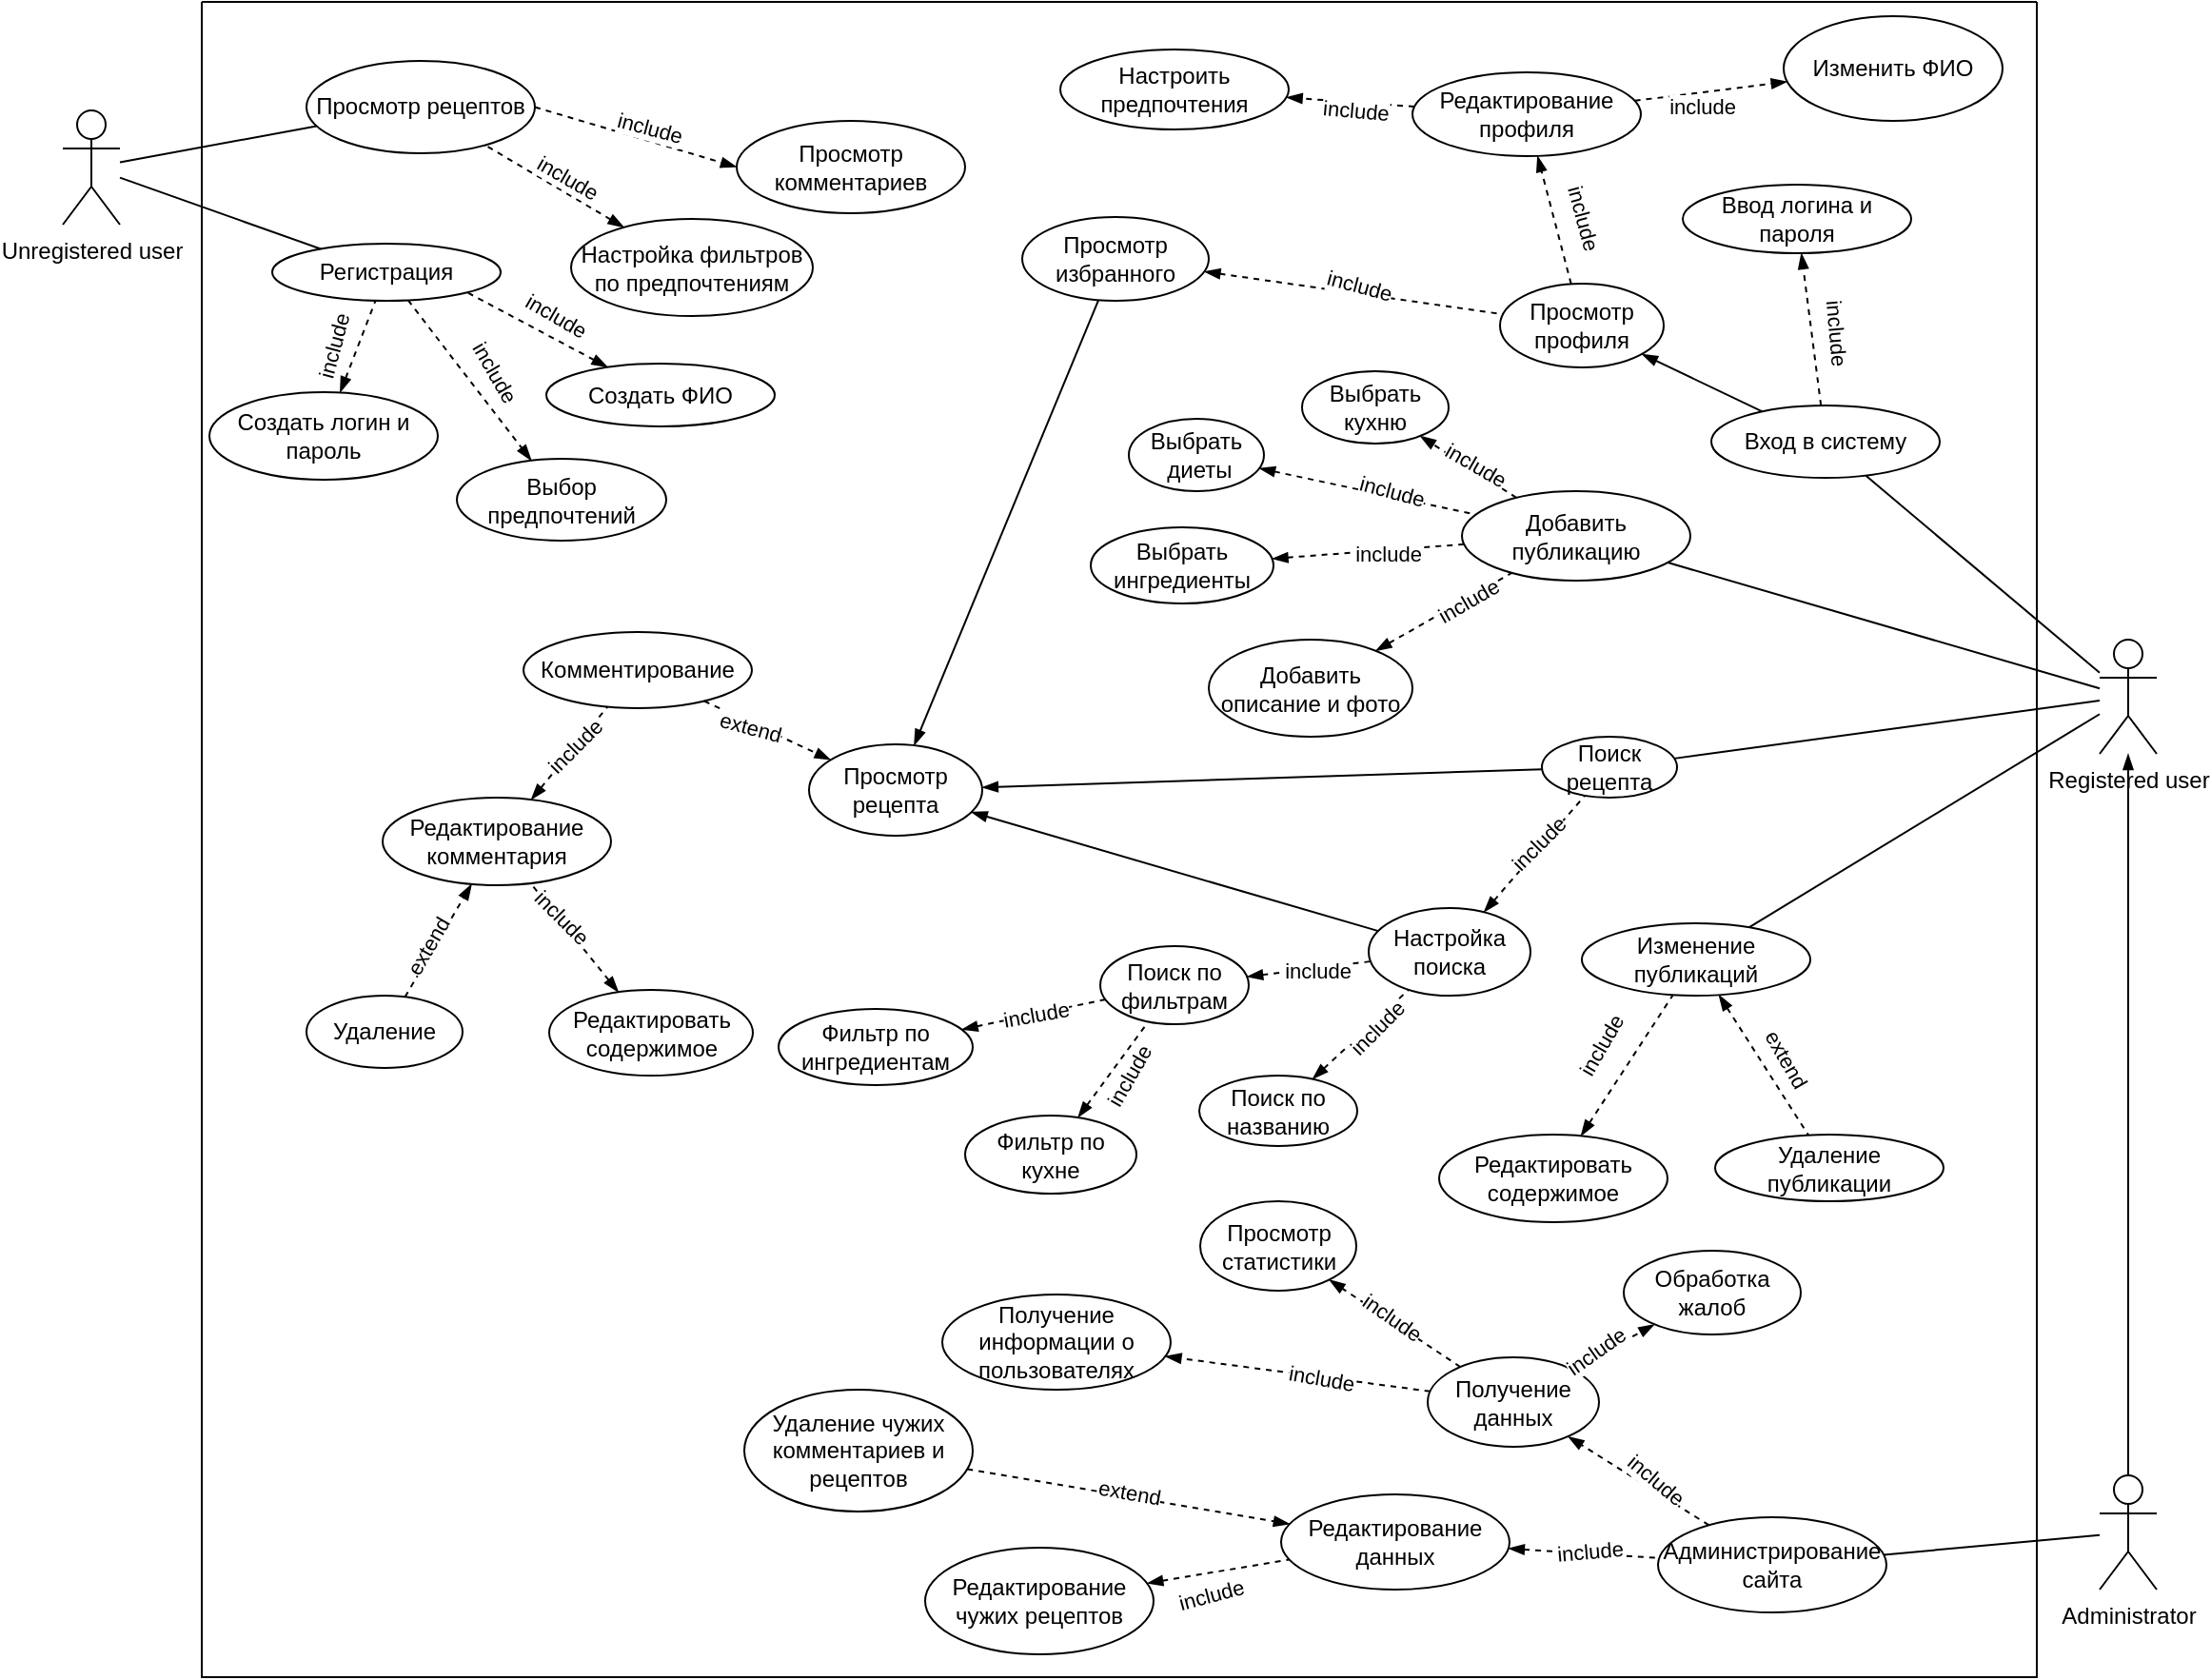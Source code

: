 <mxfile version="22.0.4" type="device">
  <diagram name="Страница — 1" id="0Fefii48k-gNB0Z1-E_T">
    <mxGraphModel dx="2670" dy="869" grid="0" gridSize="10" guides="1" tooltips="1" connect="1" arrows="1" fold="1" page="1" pageScale="1" pageWidth="827" pageHeight="1169" math="0" shadow="0">
      <root>
        <mxCell id="0" />
        <mxCell id="1" parent="0" />
        <mxCell id="KGBhsJpn1gBrKjEB66vK-1" value="Unregistered user" style="shape=umlActor;verticalLabelPosition=bottom;verticalAlign=top;html=1;outlineConnect=0;" vertex="1" parent="1">
          <mxGeometry x="-122" y="169" width="30" height="60" as="geometry" />
        </mxCell>
        <mxCell id="KGBhsJpn1gBrKjEB66vK-2" value="Administrator" style="shape=umlActor;verticalLabelPosition=bottom;verticalAlign=top;html=1;outlineConnect=0;" vertex="1" parent="1">
          <mxGeometry x="948" y="886" width="30" height="60" as="geometry" />
        </mxCell>
        <mxCell id="KGBhsJpn1gBrKjEB66vK-3" value="Registered user" style="shape=umlActor;verticalLabelPosition=bottom;verticalAlign=top;html=1;outlineConnect=0;" vertex="1" parent="1">
          <mxGeometry x="948" y="447" width="30" height="60" as="geometry" />
        </mxCell>
        <mxCell id="KGBhsJpn1gBrKjEB66vK-6" value="Просмотр рецептов" style="ellipse;whiteSpace=wrap;html=1;" vertex="1" parent="1">
          <mxGeometry x="6" y="143" width="120" height="48.5" as="geometry" />
        </mxCell>
        <mxCell id="KGBhsJpn1gBrKjEB66vK-7" value="Просмотр комментариев" style="ellipse;whiteSpace=wrap;html=1;" vertex="1" parent="1">
          <mxGeometry x="232" y="174.5" width="120" height="48.5" as="geometry" />
        </mxCell>
        <mxCell id="KGBhsJpn1gBrKjEB66vK-10" value="" style="endArrow=blockThin;dashed=1;html=1;rounded=0;entryX=0;entryY=0.5;entryDx=0;entryDy=0;exitX=1;exitY=0.5;exitDx=0;exitDy=0;endFill=1;" edge="1" parent="1" source="KGBhsJpn1gBrKjEB66vK-6" target="KGBhsJpn1gBrKjEB66vK-7">
          <mxGeometry width="50" height="50" relative="1" as="geometry">
            <mxPoint x="151" y="349" as="sourcePoint" />
            <mxPoint x="201" y="299" as="targetPoint" />
          </mxGeometry>
        </mxCell>
        <mxCell id="KGBhsJpn1gBrKjEB66vK-11" value="include" style="edgeLabel;html=1;align=center;verticalAlign=middle;resizable=0;points=[];rotation=15;" vertex="1" connectable="0" parent="KGBhsJpn1gBrKjEB66vK-10">
          <mxGeometry x="0.447" y="3" relative="1" as="geometry">
            <mxPoint x="-18" y="-9" as="offset" />
          </mxGeometry>
        </mxCell>
        <mxCell id="KGBhsJpn1gBrKjEB66vK-12" value="Вход в систему" style="ellipse;whiteSpace=wrap;html=1;" vertex="1" parent="1">
          <mxGeometry x="744" y="324" width="120" height="38" as="geometry" />
        </mxCell>
        <mxCell id="KGBhsJpn1gBrKjEB66vK-14" value="" style="endArrow=none;html=1;rounded=0;" edge="1" parent="1" source="KGBhsJpn1gBrKjEB66vK-3" target="KGBhsJpn1gBrKjEB66vK-12">
          <mxGeometry width="50" height="50" relative="1" as="geometry">
            <mxPoint x="740" y="471" as="sourcePoint" />
            <mxPoint x="790" y="421" as="targetPoint" />
          </mxGeometry>
        </mxCell>
        <mxCell id="KGBhsJpn1gBrKjEB66vK-15" value="Настройка фильтров по предпочтениям" style="ellipse;whiteSpace=wrap;html=1;" vertex="1" parent="1">
          <mxGeometry x="145" y="226" width="127" height="51" as="geometry" />
        </mxCell>
        <mxCell id="KGBhsJpn1gBrKjEB66vK-17" value="" style="endArrow=none;dashed=1;html=1;rounded=0;startArrow=blockThin;startFill=1;" edge="1" parent="1" source="KGBhsJpn1gBrKjEB66vK-15" target="KGBhsJpn1gBrKjEB66vK-6">
          <mxGeometry width="50" height="50" relative="1" as="geometry">
            <mxPoint x="212" y="458" as="sourcePoint" />
            <mxPoint x="262" y="408" as="targetPoint" />
          </mxGeometry>
        </mxCell>
        <mxCell id="KGBhsJpn1gBrKjEB66vK-18" value="include" style="edgeLabel;html=1;align=center;verticalAlign=middle;resizable=0;points=[];rotation=30;" vertex="1" connectable="0" parent="KGBhsJpn1gBrKjEB66vK-17">
          <mxGeometry x="0.052" relative="1" as="geometry">
            <mxPoint x="8" y="-4" as="offset" />
          </mxGeometry>
        </mxCell>
        <mxCell id="KGBhsJpn1gBrKjEB66vK-19" value="Регистрация" style="ellipse;whiteSpace=wrap;html=1;" vertex="1" parent="1">
          <mxGeometry x="-12" y="239" width="120" height="30" as="geometry" />
        </mxCell>
        <mxCell id="KGBhsJpn1gBrKjEB66vK-20" value="" style="endArrow=none;html=1;rounded=0;" edge="1" parent="1" source="KGBhsJpn1gBrKjEB66vK-1" target="KGBhsJpn1gBrKjEB66vK-6">
          <mxGeometry width="50" height="50" relative="1" as="geometry">
            <mxPoint x="65" y="358" as="sourcePoint" />
            <mxPoint x="115" y="308" as="targetPoint" />
          </mxGeometry>
        </mxCell>
        <mxCell id="KGBhsJpn1gBrKjEB66vK-21" value="" style="endArrow=none;html=1;rounded=0;" edge="1" parent="1" source="KGBhsJpn1gBrKjEB66vK-1" target="KGBhsJpn1gBrKjEB66vK-19">
          <mxGeometry width="50" height="50" relative="1" as="geometry">
            <mxPoint x="65" y="358" as="sourcePoint" />
            <mxPoint x="115" y="308" as="targetPoint" />
          </mxGeometry>
        </mxCell>
        <mxCell id="KGBhsJpn1gBrKjEB66vK-22" value="Создать ФИО" style="ellipse;whiteSpace=wrap;html=1;" vertex="1" parent="1">
          <mxGeometry x="132" y="302" width="120" height="33" as="geometry" />
        </mxCell>
        <mxCell id="KGBhsJpn1gBrKjEB66vK-23" value="" style="endArrow=none;dashed=1;html=1;rounded=0;entryX=1;entryY=1;entryDx=0;entryDy=0;endFill=0;startArrow=blockThin;startFill=1;" edge="1" parent="1" source="KGBhsJpn1gBrKjEB66vK-22" target="KGBhsJpn1gBrKjEB66vK-19">
          <mxGeometry width="50" height="50" relative="1" as="geometry">
            <mxPoint x="65" y="358" as="sourcePoint" />
            <mxPoint x="115" y="308" as="targetPoint" />
          </mxGeometry>
        </mxCell>
        <mxCell id="KGBhsJpn1gBrKjEB66vK-24" value="include" style="edgeLabel;html=1;align=center;verticalAlign=middle;resizable=0;points=[];rotation=30;" vertex="1" connectable="0" parent="KGBhsJpn1gBrKjEB66vK-23">
          <mxGeometry x="-0.158" relative="1" as="geometry">
            <mxPoint x="4" y="-11" as="offset" />
          </mxGeometry>
        </mxCell>
        <mxCell id="KGBhsJpn1gBrKjEB66vK-25" value="Создать логин и пароль" style="ellipse;whiteSpace=wrap;html=1;" vertex="1" parent="1">
          <mxGeometry x="-45" y="317" width="120" height="46" as="geometry" />
        </mxCell>
        <mxCell id="KGBhsJpn1gBrKjEB66vK-26" value="" style="endArrow=none;dashed=1;html=1;rounded=0;startArrow=blockThin;startFill=1;" edge="1" parent="1" source="KGBhsJpn1gBrKjEB66vK-25" target="KGBhsJpn1gBrKjEB66vK-19">
          <mxGeometry width="50" height="50" relative="1" as="geometry">
            <mxPoint x="65" y="358" as="sourcePoint" />
            <mxPoint x="115" y="308" as="targetPoint" />
          </mxGeometry>
        </mxCell>
        <mxCell id="KGBhsJpn1gBrKjEB66vK-27" value="include" style="edgeLabel;html=1;align=center;verticalAlign=middle;resizable=0;points=[];rotation=-75;" vertex="1" connectable="0" parent="KGBhsJpn1gBrKjEB66vK-26">
          <mxGeometry x="0.202" y="1" relative="1" as="geometry">
            <mxPoint x="-14" y="5" as="offset" />
          </mxGeometry>
        </mxCell>
        <mxCell id="KGBhsJpn1gBrKjEB66vK-28" value="Выбор &lt;br&gt;предпочтений" style="ellipse;whiteSpace=wrap;html=1;" vertex="1" parent="1">
          <mxGeometry x="85" y="352" width="110" height="43" as="geometry" />
        </mxCell>
        <mxCell id="KGBhsJpn1gBrKjEB66vK-29" value="" style="endArrow=blockThin;dashed=1;html=1;rounded=0;endFill=1;" edge="1" parent="1" source="KGBhsJpn1gBrKjEB66vK-19" target="KGBhsJpn1gBrKjEB66vK-28">
          <mxGeometry width="50" height="50" relative="1" as="geometry">
            <mxPoint x="65" y="358" as="sourcePoint" />
            <mxPoint x="115" y="308" as="targetPoint" />
          </mxGeometry>
        </mxCell>
        <mxCell id="KGBhsJpn1gBrKjEB66vK-30" value="include" style="edgeLabel;html=1;align=center;verticalAlign=middle;resizable=0;points=[];rotation=60;" vertex="1" connectable="0" parent="KGBhsJpn1gBrKjEB66vK-29">
          <mxGeometry x="0.094" relative="1" as="geometry">
            <mxPoint x="10" y="-9" as="offset" />
          </mxGeometry>
        </mxCell>
        <mxCell id="KGBhsJpn1gBrKjEB66vK-31" value="Ввод логина и пароля" style="ellipse;whiteSpace=wrap;html=1;" vertex="1" parent="1">
          <mxGeometry x="729" y="208" width="120" height="36" as="geometry" />
        </mxCell>
        <mxCell id="KGBhsJpn1gBrKjEB66vK-32" value="" style="endArrow=blockThin;dashed=1;html=1;rounded=0;endFill=1;" edge="1" parent="1" source="KGBhsJpn1gBrKjEB66vK-12" target="KGBhsJpn1gBrKjEB66vK-31">
          <mxGeometry width="50" height="50" relative="1" as="geometry">
            <mxPoint x="532" y="523" as="sourcePoint" />
            <mxPoint x="582" y="473" as="targetPoint" />
          </mxGeometry>
        </mxCell>
        <mxCell id="KGBhsJpn1gBrKjEB66vK-33" value="include" style="edgeLabel;html=1;align=center;verticalAlign=middle;resizable=0;points=[];rotation=85;" vertex="1" connectable="0" parent="KGBhsJpn1gBrKjEB66vK-32">
          <mxGeometry x="-0.072" y="1" relative="1" as="geometry">
            <mxPoint x="14" y="-2" as="offset" />
          </mxGeometry>
        </mxCell>
        <mxCell id="KGBhsJpn1gBrKjEB66vK-34" value="" style="endArrow=none;html=1;rounded=0;endFill=0;startArrow=blockThin;startFill=1;" edge="1" parent="1" source="KGBhsJpn1gBrKjEB66vK-35" target="KGBhsJpn1gBrKjEB66vK-12">
          <mxGeometry width="50" height="50" relative="1" as="geometry">
            <mxPoint x="532" y="523" as="sourcePoint" />
            <mxPoint x="582" y="473" as="targetPoint" />
          </mxGeometry>
        </mxCell>
        <mxCell id="KGBhsJpn1gBrKjEB66vK-35" value="Просмотр &lt;br&gt;профиля" style="ellipse;whiteSpace=wrap;html=1;" vertex="1" parent="1">
          <mxGeometry x="633" y="260" width="86" height="44" as="geometry" />
        </mxCell>
        <mxCell id="KGBhsJpn1gBrKjEB66vK-36" value="Редактирование профиля" style="ellipse;whiteSpace=wrap;html=1;" vertex="1" parent="1">
          <mxGeometry x="587" y="149" width="120" height="44" as="geometry" />
        </mxCell>
        <mxCell id="KGBhsJpn1gBrKjEB66vK-38" value="" style="endArrow=blockThin;dashed=1;html=1;rounded=0;startArrow=none;startFill=0;endFill=1;" edge="1" parent="1" source="KGBhsJpn1gBrKjEB66vK-35" target="KGBhsJpn1gBrKjEB66vK-36">
          <mxGeometry width="50" height="50" relative="1" as="geometry">
            <mxPoint x="401" y="323" as="sourcePoint" />
            <mxPoint x="451" y="273" as="targetPoint" />
          </mxGeometry>
        </mxCell>
        <mxCell id="KGBhsJpn1gBrKjEB66vK-39" value="include" style="edgeLabel;html=1;align=center;verticalAlign=middle;resizable=0;points=[];rotation=75;" vertex="1" connectable="0" parent="KGBhsJpn1gBrKjEB66vK-38">
          <mxGeometry x="-0.156" relative="1" as="geometry">
            <mxPoint x="14" y="-7" as="offset" />
          </mxGeometry>
        </mxCell>
        <mxCell id="KGBhsJpn1gBrKjEB66vK-40" value="Изменить ФИО" style="ellipse;whiteSpace=wrap;html=1;" vertex="1" parent="1">
          <mxGeometry x="782" y="119.5" width="115" height="55" as="geometry" />
        </mxCell>
        <mxCell id="KGBhsJpn1gBrKjEB66vK-41" value="" style="endArrow=blockThin;dashed=1;html=1;rounded=0;endFill=1;" edge="1" parent="1" source="KGBhsJpn1gBrKjEB66vK-36" target="KGBhsJpn1gBrKjEB66vK-40">
          <mxGeometry width="50" height="50" relative="1" as="geometry">
            <mxPoint x="401" y="323" as="sourcePoint" />
            <mxPoint x="451" y="273" as="targetPoint" />
          </mxGeometry>
        </mxCell>
        <mxCell id="KGBhsJpn1gBrKjEB66vK-42" value="include" style="edgeLabel;html=1;align=center;verticalAlign=middle;resizable=0;points=[];rotation=0;" vertex="1" connectable="0" parent="KGBhsJpn1gBrKjEB66vK-41">
          <mxGeometry x="0.349" y="-2" relative="1" as="geometry">
            <mxPoint x="-19" y="8" as="offset" />
          </mxGeometry>
        </mxCell>
        <mxCell id="KGBhsJpn1gBrKjEB66vK-43" value="Изменение публикаций" style="ellipse;whiteSpace=wrap;html=1;" vertex="1" parent="1">
          <mxGeometry x="676" y="596" width="120" height="38" as="geometry" />
        </mxCell>
        <mxCell id="KGBhsJpn1gBrKjEB66vK-46" value="Удаление публикации" style="ellipse;whiteSpace=wrap;html=1;" vertex="1" parent="1">
          <mxGeometry x="746" y="707" width="120" height="35" as="geometry" />
        </mxCell>
        <mxCell id="KGBhsJpn1gBrKjEB66vK-47" value="" style="endArrow=none;dashed=1;html=1;rounded=0;startArrow=blockThin;startFill=1;" edge="1" parent="1" source="KGBhsJpn1gBrKjEB66vK-43" target="KGBhsJpn1gBrKjEB66vK-46">
          <mxGeometry width="50" height="50" relative="1" as="geometry">
            <mxPoint x="599" y="605.5" as="sourcePoint" />
            <mxPoint x="649" y="555.5" as="targetPoint" />
          </mxGeometry>
        </mxCell>
        <mxCell id="KGBhsJpn1gBrKjEB66vK-48" value="extend" style="edgeLabel;html=1;align=center;verticalAlign=middle;resizable=0;points=[];rotation=60;" vertex="1" connectable="0" parent="KGBhsJpn1gBrKjEB66vK-47">
          <mxGeometry x="0.247" y="1" relative="1" as="geometry">
            <mxPoint x="5" y="-12" as="offset" />
          </mxGeometry>
        </mxCell>
        <mxCell id="KGBhsJpn1gBrKjEB66vK-49" value="Редактировать содержимое" style="ellipse;whiteSpace=wrap;html=1;" vertex="1" parent="1">
          <mxGeometry x="601" y="707" width="120" height="46" as="geometry" />
        </mxCell>
        <mxCell id="KGBhsJpn1gBrKjEB66vK-51" value="" style="endArrow=none;dashed=1;html=1;rounded=0;startArrow=blockThin;startFill=1;" edge="1" parent="1" source="KGBhsJpn1gBrKjEB66vK-49" target="KGBhsJpn1gBrKjEB66vK-43">
          <mxGeometry width="50" height="50" relative="1" as="geometry">
            <mxPoint x="599" y="605.5" as="sourcePoint" />
            <mxPoint x="649" y="555.5" as="targetPoint" />
          </mxGeometry>
        </mxCell>
        <mxCell id="KGBhsJpn1gBrKjEB66vK-52" value="include" style="edgeLabel;html=1;align=center;verticalAlign=middle;resizable=0;points=[];rotation=-60;" vertex="1" connectable="0" parent="KGBhsJpn1gBrKjEB66vK-51">
          <mxGeometry x="0.231" y="-2" relative="1" as="geometry">
            <mxPoint x="-21" y="-3" as="offset" />
          </mxGeometry>
        </mxCell>
        <mxCell id="KGBhsJpn1gBrKjEB66vK-53" value="Добавить публикацию" style="ellipse;whiteSpace=wrap;html=1;" vertex="1" parent="1">
          <mxGeometry x="613" y="369" width="120" height="47" as="geometry" />
        </mxCell>
        <mxCell id="KGBhsJpn1gBrKjEB66vK-55" value="Настроить предпочтения" style="ellipse;whiteSpace=wrap;html=1;" vertex="1" parent="1">
          <mxGeometry x="402" y="137" width="120" height="42" as="geometry" />
        </mxCell>
        <mxCell id="KGBhsJpn1gBrKjEB66vK-56" value="" style="endArrow=blockThin;dashed=1;html=1;rounded=0;endFill=1;" edge="1" parent="1" source="KGBhsJpn1gBrKjEB66vK-36" target="KGBhsJpn1gBrKjEB66vK-55">
          <mxGeometry width="50" height="50" relative="1" as="geometry">
            <mxPoint x="521" y="423" as="sourcePoint" />
            <mxPoint x="571" y="373" as="targetPoint" />
          </mxGeometry>
        </mxCell>
        <mxCell id="KGBhsJpn1gBrKjEB66vK-57" value="include" style="edgeLabel;html=1;align=center;verticalAlign=middle;resizable=0;points=[];rotation=5;" vertex="1" connectable="0" parent="KGBhsJpn1gBrKjEB66vK-56">
          <mxGeometry x="0.355" y="1" relative="1" as="geometry">
            <mxPoint x="14" y="4" as="offset" />
          </mxGeometry>
        </mxCell>
        <mxCell id="KGBhsJpn1gBrKjEB66vK-60" value="Просмотр избранного" style="ellipse;whiteSpace=wrap;html=1;" vertex="1" parent="1">
          <mxGeometry x="382" y="225" width="98" height="44" as="geometry" />
        </mxCell>
        <mxCell id="KGBhsJpn1gBrKjEB66vK-61" value="" style="endArrow=none;html=1;rounded=0;" edge="1" parent="1" source="KGBhsJpn1gBrKjEB66vK-43" target="KGBhsJpn1gBrKjEB66vK-3">
          <mxGeometry width="50" height="50" relative="1" as="geometry">
            <mxPoint x="521" y="423" as="sourcePoint" />
            <mxPoint x="571" y="373" as="targetPoint" />
          </mxGeometry>
        </mxCell>
        <mxCell id="KGBhsJpn1gBrKjEB66vK-64" value="" style="endArrow=none;dashed=1;html=1;rounded=0;startArrow=blockThin;startFill=1;" edge="1" parent="1" source="KGBhsJpn1gBrKjEB66vK-60" target="KGBhsJpn1gBrKjEB66vK-35">
          <mxGeometry width="50" height="50" relative="1" as="geometry">
            <mxPoint x="521" y="423" as="sourcePoint" />
            <mxPoint x="571" y="373" as="targetPoint" />
          </mxGeometry>
        </mxCell>
        <mxCell id="KGBhsJpn1gBrKjEB66vK-65" value="include" style="edgeLabel;html=1;align=center;verticalAlign=middle;resizable=0;points=[];rotation=15;" vertex="1" connectable="0" parent="KGBhsJpn1gBrKjEB66vK-64">
          <mxGeometry x="0.03" y="5" relative="1" as="geometry">
            <mxPoint as="offset" />
          </mxGeometry>
        </mxCell>
        <mxCell id="KGBhsJpn1gBrKjEB66vK-67" value="" style="endArrow=none;html=1;rounded=0;" edge="1" parent="1" source="KGBhsJpn1gBrKjEB66vK-53" target="KGBhsJpn1gBrKjEB66vK-3">
          <mxGeometry width="50" height="50" relative="1" as="geometry">
            <mxPoint x="601" y="459" as="sourcePoint" />
            <mxPoint x="651" y="409" as="targetPoint" />
          </mxGeometry>
        </mxCell>
        <mxCell id="KGBhsJpn1gBrKjEB66vK-68" value="Выбрать &lt;br&gt;кухню" style="ellipse;whiteSpace=wrap;html=1;" vertex="1" parent="1">
          <mxGeometry x="529" y="306" width="77" height="38" as="geometry" />
        </mxCell>
        <mxCell id="KGBhsJpn1gBrKjEB66vK-69" value="" style="endArrow=blockThin;dashed=1;html=1;rounded=0;startArrow=none;startFill=0;endFill=1;" edge="1" parent="1" source="KGBhsJpn1gBrKjEB66vK-53" target="KGBhsJpn1gBrKjEB66vK-68">
          <mxGeometry width="50" height="50" relative="1" as="geometry">
            <mxPoint x="601" y="459" as="sourcePoint" />
            <mxPoint x="651" y="409" as="targetPoint" />
          </mxGeometry>
        </mxCell>
        <mxCell id="KGBhsJpn1gBrKjEB66vK-70" value="include" style="edgeLabel;html=1;align=center;verticalAlign=middle;resizable=0;points=[];rotation=30;" vertex="1" connectable="0" parent="KGBhsJpn1gBrKjEB66vK-69">
          <mxGeometry x="-0.07" y="-3" relative="1" as="geometry">
            <mxPoint as="offset" />
          </mxGeometry>
        </mxCell>
        <mxCell id="KGBhsJpn1gBrKjEB66vK-71" value="Выбрать&lt;br&gt;&amp;nbsp;диеты" style="ellipse;whiteSpace=wrap;html=1;" vertex="1" parent="1">
          <mxGeometry x="438" y="331" width="71" height="38" as="geometry" />
        </mxCell>
        <mxCell id="KGBhsJpn1gBrKjEB66vK-72" value="" style="endArrow=none;dashed=1;html=1;rounded=0;endFill=0;startArrow=blockThin;startFill=1;" edge="1" parent="1" source="KGBhsJpn1gBrKjEB66vK-71" target="KGBhsJpn1gBrKjEB66vK-53">
          <mxGeometry width="50" height="50" relative="1" as="geometry">
            <mxPoint x="480" y="459" as="sourcePoint" />
            <mxPoint x="530" y="409" as="targetPoint" />
          </mxGeometry>
        </mxCell>
        <mxCell id="KGBhsJpn1gBrKjEB66vK-73" value="include" style="edgeLabel;html=1;align=center;verticalAlign=middle;resizable=0;points=[];rotation=15;" vertex="1" connectable="0" parent="KGBhsJpn1gBrKjEB66vK-72">
          <mxGeometry x="0.213" y="3" relative="1" as="geometry">
            <mxPoint as="offset" />
          </mxGeometry>
        </mxCell>
        <mxCell id="KGBhsJpn1gBrKjEB66vK-74" value="Выбрать ингредиенты" style="ellipse;whiteSpace=wrap;html=1;" vertex="1" parent="1">
          <mxGeometry x="418" y="388" width="96" height="40" as="geometry" />
        </mxCell>
        <mxCell id="KGBhsJpn1gBrKjEB66vK-75" value="" style="endArrow=none;dashed=1;html=1;rounded=0;startArrow=blockThin;startFill=1;" edge="1" parent="1" source="KGBhsJpn1gBrKjEB66vK-74" target="KGBhsJpn1gBrKjEB66vK-53">
          <mxGeometry width="50" height="50" relative="1" as="geometry">
            <mxPoint x="480" y="459" as="sourcePoint" />
            <mxPoint x="530" y="409" as="targetPoint" />
          </mxGeometry>
        </mxCell>
        <mxCell id="KGBhsJpn1gBrKjEB66vK-76" value="include" style="edgeLabel;html=1;align=center;verticalAlign=middle;resizable=0;points=[];" vertex="1" connectable="0" parent="KGBhsJpn1gBrKjEB66vK-75">
          <mxGeometry x="0.199" y="-2" relative="1" as="geometry">
            <mxPoint as="offset" />
          </mxGeometry>
        </mxCell>
        <mxCell id="KGBhsJpn1gBrKjEB66vK-77" value="Добавить описание и фото" style="ellipse;whiteSpace=wrap;html=1;" vertex="1" parent="1">
          <mxGeometry x="480" y="447" width="107" height="51" as="geometry" />
        </mxCell>
        <mxCell id="KGBhsJpn1gBrKjEB66vK-78" value="" style="endArrow=none;dashed=1;html=1;rounded=0;startArrow=blockThin;startFill=1;" edge="1" parent="1" source="KGBhsJpn1gBrKjEB66vK-77" target="KGBhsJpn1gBrKjEB66vK-53">
          <mxGeometry width="50" height="50" relative="1" as="geometry">
            <mxPoint x="480" y="459" as="sourcePoint" />
            <mxPoint x="530" y="409" as="targetPoint" />
          </mxGeometry>
        </mxCell>
        <mxCell id="KGBhsJpn1gBrKjEB66vK-79" value="include" style="edgeLabel;html=1;align=center;verticalAlign=middle;resizable=0;points=[];rotation=-30;" vertex="1" connectable="0" parent="KGBhsJpn1gBrKjEB66vK-78">
          <mxGeometry x="0.327" y="-1" relative="1" as="geometry">
            <mxPoint as="offset" />
          </mxGeometry>
        </mxCell>
        <mxCell id="KGBhsJpn1gBrKjEB66vK-80" value="Поиск рецепта" style="ellipse;whiteSpace=wrap;html=1;" vertex="1" parent="1">
          <mxGeometry x="655" y="498" width="71" height="32" as="geometry" />
        </mxCell>
        <mxCell id="KGBhsJpn1gBrKjEB66vK-81" value="" style="endArrow=none;html=1;rounded=0;" edge="1" parent="1" source="KGBhsJpn1gBrKjEB66vK-80" target="KGBhsJpn1gBrKjEB66vK-3">
          <mxGeometry width="50" height="50" relative="1" as="geometry">
            <mxPoint x="480" y="559" as="sourcePoint" />
            <mxPoint x="530" y="509" as="targetPoint" />
          </mxGeometry>
        </mxCell>
        <mxCell id="KGBhsJpn1gBrKjEB66vK-82" value="Настройка поиска" style="ellipse;whiteSpace=wrap;html=1;" vertex="1" parent="1">
          <mxGeometry x="564" y="588" width="85" height="46" as="geometry" />
        </mxCell>
        <mxCell id="KGBhsJpn1gBrKjEB66vK-83" value="" style="endArrow=none;dashed=1;html=1;rounded=0;startArrow=blockThin;startFill=1;" edge="1" parent="1" source="KGBhsJpn1gBrKjEB66vK-82" target="KGBhsJpn1gBrKjEB66vK-80">
          <mxGeometry width="50" height="50" relative="1" as="geometry">
            <mxPoint x="480" y="559" as="sourcePoint" />
            <mxPoint x="530" y="509" as="targetPoint" />
            <Array as="points" />
          </mxGeometry>
        </mxCell>
        <mxCell id="KGBhsJpn1gBrKjEB66vK-84" value="include" style="edgeLabel;html=1;align=center;verticalAlign=middle;resizable=0;points=[];rotation=-45;" vertex="1" connectable="0" parent="KGBhsJpn1gBrKjEB66vK-83">
          <mxGeometry x="0.135" y="2" relative="1" as="geometry">
            <mxPoint as="offset" />
          </mxGeometry>
        </mxCell>
        <mxCell id="KGBhsJpn1gBrKjEB66vK-85" value="Поиск по названию" style="ellipse;whiteSpace=wrap;html=1;" vertex="1" parent="1">
          <mxGeometry x="475" y="676" width="83" height="37" as="geometry" />
        </mxCell>
        <mxCell id="KGBhsJpn1gBrKjEB66vK-86" value="" style="endArrow=none;dashed=1;html=1;rounded=0;startArrow=blockThin;startFill=1;" edge="1" parent="1" source="KGBhsJpn1gBrKjEB66vK-85" target="KGBhsJpn1gBrKjEB66vK-82">
          <mxGeometry width="50" height="50" relative="1" as="geometry">
            <mxPoint x="480" y="559" as="sourcePoint" />
            <mxPoint x="530" y="509" as="targetPoint" />
          </mxGeometry>
        </mxCell>
        <mxCell id="KGBhsJpn1gBrKjEB66vK-87" value="include" style="edgeLabel;html=1;align=center;verticalAlign=middle;resizable=0;points=[];rotation=-45;" vertex="1" connectable="0" parent="KGBhsJpn1gBrKjEB66vK-86">
          <mxGeometry x="0.241" y="-3" relative="1" as="geometry">
            <mxPoint as="offset" />
          </mxGeometry>
        </mxCell>
        <mxCell id="KGBhsJpn1gBrKjEB66vK-88" value="Поиск по фильтрам" style="ellipse;whiteSpace=wrap;html=1;" vertex="1" parent="1">
          <mxGeometry x="423" y="608" width="78" height="41" as="geometry" />
        </mxCell>
        <mxCell id="KGBhsJpn1gBrKjEB66vK-89" value="" style="endArrow=none;dashed=1;html=1;rounded=0;startArrow=blockThin;startFill=1;" edge="1" parent="1" source="KGBhsJpn1gBrKjEB66vK-88" target="KGBhsJpn1gBrKjEB66vK-82">
          <mxGeometry width="50" height="50" relative="1" as="geometry">
            <mxPoint x="480" y="559" as="sourcePoint" />
            <mxPoint x="530" y="509" as="targetPoint" />
          </mxGeometry>
        </mxCell>
        <mxCell id="KGBhsJpn1gBrKjEB66vK-90" value="include" style="edgeLabel;html=1;align=center;verticalAlign=middle;resizable=0;points=[];" vertex="1" connectable="0" parent="KGBhsJpn1gBrKjEB66vK-89">
          <mxGeometry x="0.127" y="-1" relative="1" as="geometry">
            <mxPoint as="offset" />
          </mxGeometry>
        </mxCell>
        <mxCell id="KGBhsJpn1gBrKjEB66vK-91" value="Фильтр по кухне" style="ellipse;whiteSpace=wrap;html=1;" vertex="1" parent="1">
          <mxGeometry x="352" y="697" width="90" height="41" as="geometry" />
        </mxCell>
        <mxCell id="KGBhsJpn1gBrKjEB66vK-92" value="" style="endArrow=none;dashed=1;html=1;rounded=0;startArrow=blockThin;startFill=1;" edge="1" parent="1" source="KGBhsJpn1gBrKjEB66vK-91">
          <mxGeometry width="50" height="50" relative="1" as="geometry">
            <mxPoint x="480" y="559" as="sourcePoint" />
            <mxPoint x="448" y="648" as="targetPoint" />
          </mxGeometry>
        </mxCell>
        <mxCell id="KGBhsJpn1gBrKjEB66vK-93" value="include" style="edgeLabel;html=1;align=center;verticalAlign=middle;resizable=0;points=[];rotation=-60;" vertex="1" connectable="0" parent="KGBhsJpn1gBrKjEB66vK-92">
          <mxGeometry x="0.477" y="-2" relative="1" as="geometry">
            <mxPoint x="-2" y="14" as="offset" />
          </mxGeometry>
        </mxCell>
        <mxCell id="KGBhsJpn1gBrKjEB66vK-94" value="Фильтр по ингредиентам" style="ellipse;whiteSpace=wrap;html=1;" vertex="1" parent="1">
          <mxGeometry x="254" y="641" width="102" height="40" as="geometry" />
        </mxCell>
        <mxCell id="KGBhsJpn1gBrKjEB66vK-95" value="" style="endArrow=none;dashed=1;html=1;rounded=0;startArrow=blockThin;startFill=1;" edge="1" parent="1" source="KGBhsJpn1gBrKjEB66vK-94" target="KGBhsJpn1gBrKjEB66vK-88">
          <mxGeometry width="50" height="50" relative="1" as="geometry">
            <mxPoint x="480" y="559" as="sourcePoint" />
            <mxPoint x="530" y="509" as="targetPoint" />
          </mxGeometry>
        </mxCell>
        <mxCell id="KGBhsJpn1gBrKjEB66vK-96" value="include" style="edgeLabel;html=1;align=center;verticalAlign=middle;resizable=0;points=[];rotation=-10;" vertex="1" connectable="0" parent="KGBhsJpn1gBrKjEB66vK-95">
          <mxGeometry x="0.024" relative="1" as="geometry">
            <mxPoint as="offset" />
          </mxGeometry>
        </mxCell>
        <mxCell id="KGBhsJpn1gBrKjEB66vK-97" value="" style="endArrow=blockThin;html=1;rounded=0;startArrow=none;startFill=0;endFill=1;" edge="1" parent="1" source="KGBhsJpn1gBrKjEB66vK-2" target="KGBhsJpn1gBrKjEB66vK-3">
          <mxGeometry width="50" height="50" relative="1" as="geometry">
            <mxPoint x="455" y="796" as="sourcePoint" />
            <mxPoint x="505" y="746" as="targetPoint" />
          </mxGeometry>
        </mxCell>
        <mxCell id="KGBhsJpn1gBrKjEB66vK-99" value="Просмотр рецепта" style="ellipse;whiteSpace=wrap;html=1;" vertex="1" parent="1">
          <mxGeometry x="270" y="502" width="91" height="48" as="geometry" />
        </mxCell>
        <mxCell id="KGBhsJpn1gBrKjEB66vK-100" value="" style="endArrow=none;html=1;rounded=0;startArrow=blockThin;startFill=1;" edge="1" parent="1" source="KGBhsJpn1gBrKjEB66vK-99" target="KGBhsJpn1gBrKjEB66vK-82">
          <mxGeometry width="50" height="50" relative="1" as="geometry">
            <mxPoint x="450" y="561" as="sourcePoint" />
            <mxPoint x="500" y="511" as="targetPoint" />
          </mxGeometry>
        </mxCell>
        <mxCell id="KGBhsJpn1gBrKjEB66vK-101" value="" style="endArrow=none;html=1;rounded=0;startArrow=blockThin;startFill=1;" edge="1" parent="1" source="KGBhsJpn1gBrKjEB66vK-99" target="KGBhsJpn1gBrKjEB66vK-80">
          <mxGeometry width="50" height="50" relative="1" as="geometry">
            <mxPoint x="450" y="561" as="sourcePoint" />
            <mxPoint x="500" y="511" as="targetPoint" />
          </mxGeometry>
        </mxCell>
        <mxCell id="KGBhsJpn1gBrKjEB66vK-103" value="" style="endArrow=none;html=1;rounded=0;startArrow=blockThin;startFill=1;" edge="1" parent="1" source="KGBhsJpn1gBrKjEB66vK-99" target="KGBhsJpn1gBrKjEB66vK-60">
          <mxGeometry width="50" height="50" relative="1" as="geometry">
            <mxPoint x="450" y="361" as="sourcePoint" />
            <mxPoint x="500" y="311" as="targetPoint" />
          </mxGeometry>
        </mxCell>
        <mxCell id="KGBhsJpn1gBrKjEB66vK-104" value="Комментирование" style="ellipse;whiteSpace=wrap;html=1;" vertex="1" parent="1">
          <mxGeometry x="120" y="443" width="120" height="40" as="geometry" />
        </mxCell>
        <mxCell id="KGBhsJpn1gBrKjEB66vK-105" value="" style="endArrow=blockThin;dashed=1;html=1;rounded=0;endFill=1;" edge="1" parent="1" source="KGBhsJpn1gBrKjEB66vK-104" target="KGBhsJpn1gBrKjEB66vK-99">
          <mxGeometry width="50" height="50" relative="1" as="geometry">
            <mxPoint x="309" y="461" as="sourcePoint" />
            <mxPoint x="359" y="411" as="targetPoint" />
          </mxGeometry>
        </mxCell>
        <mxCell id="KGBhsJpn1gBrKjEB66vK-106" value="extend" style="edgeLabel;html=1;align=center;verticalAlign=middle;resizable=0;points=[];rotation=15;" vertex="1" connectable="0" parent="KGBhsJpn1gBrKjEB66vK-105">
          <mxGeometry x="-0.243" y="-2" relative="1" as="geometry">
            <mxPoint as="offset" />
          </mxGeometry>
        </mxCell>
        <mxCell id="KGBhsJpn1gBrKjEB66vK-107" value="Редактирование комментария" style="ellipse;whiteSpace=wrap;html=1;" vertex="1" parent="1">
          <mxGeometry x="46" y="530" width="120" height="46" as="geometry" />
        </mxCell>
        <mxCell id="KGBhsJpn1gBrKjEB66vK-108" value="" style="endArrow=none;dashed=1;html=1;rounded=0;endFill=0;startArrow=blockThin;startFill=1;" edge="1" parent="1" source="KGBhsJpn1gBrKjEB66vK-107" target="KGBhsJpn1gBrKjEB66vK-104">
          <mxGeometry width="50" height="50" relative="1" as="geometry">
            <mxPoint x="309" y="561" as="sourcePoint" />
            <mxPoint x="359" y="511" as="targetPoint" />
          </mxGeometry>
        </mxCell>
        <mxCell id="KGBhsJpn1gBrKjEB66vK-109" value="include" style="edgeLabel;html=1;align=center;verticalAlign=middle;resizable=0;points=[];rotation=-45;" vertex="1" connectable="0" parent="KGBhsJpn1gBrKjEB66vK-108">
          <mxGeometry x="0.146" relative="1" as="geometry">
            <mxPoint as="offset" />
          </mxGeometry>
        </mxCell>
        <mxCell id="KGBhsJpn1gBrKjEB66vK-110" value="Редактировать содержимое" style="ellipse;whiteSpace=wrap;html=1;" vertex="1" parent="1">
          <mxGeometry x="133.5" y="631" width="107" height="45" as="geometry" />
        </mxCell>
        <mxCell id="KGBhsJpn1gBrKjEB66vK-111" value="" style="endArrow=none;dashed=1;html=1;rounded=0;endFill=0;startArrow=blockThin;startFill=1;" edge="1" parent="1" source="KGBhsJpn1gBrKjEB66vK-110" target="KGBhsJpn1gBrKjEB66vK-107">
          <mxGeometry width="50" height="50" relative="1" as="geometry">
            <mxPoint x="309" y="561" as="sourcePoint" />
            <mxPoint x="359" y="511" as="targetPoint" />
          </mxGeometry>
        </mxCell>
        <mxCell id="KGBhsJpn1gBrKjEB66vK-112" value="include" style="edgeLabel;html=1;align=center;verticalAlign=middle;resizable=0;points=[];rotation=45;" vertex="1" connectable="0" parent="KGBhsJpn1gBrKjEB66vK-111">
          <mxGeometry x="0.346" y="-2" relative="1" as="geometry">
            <mxPoint as="offset" />
          </mxGeometry>
        </mxCell>
        <mxCell id="KGBhsJpn1gBrKjEB66vK-113" value="Удаление" style="ellipse;whiteSpace=wrap;html=1;" vertex="1" parent="1">
          <mxGeometry x="6" y="634" width="82" height="38" as="geometry" />
        </mxCell>
        <mxCell id="KGBhsJpn1gBrKjEB66vK-114" value="" style="endArrow=blockThin;dashed=1;html=1;rounded=0;startArrow=none;startFill=0;endFill=1;" edge="1" parent="1" source="KGBhsJpn1gBrKjEB66vK-113" target="KGBhsJpn1gBrKjEB66vK-107">
          <mxGeometry width="50" height="50" relative="1" as="geometry">
            <mxPoint x="309" y="561" as="sourcePoint" />
            <mxPoint x="359" y="511" as="targetPoint" />
          </mxGeometry>
        </mxCell>
        <mxCell id="KGBhsJpn1gBrKjEB66vK-115" value="extend" style="edgeLabel;html=1;align=center;verticalAlign=middle;resizable=0;points=[];rotation=-60;" vertex="1" connectable="0" parent="KGBhsJpn1gBrKjEB66vK-114">
          <mxGeometry x="0.303" y="1" relative="1" as="geometry">
            <mxPoint x="-10" y="13" as="offset" />
          </mxGeometry>
        </mxCell>
        <mxCell id="KGBhsJpn1gBrKjEB66vK-117" value="Администрирование сайта" style="ellipse;whiteSpace=wrap;html=1;" vertex="1" parent="1">
          <mxGeometry x="716" y="908" width="120" height="50" as="geometry" />
        </mxCell>
        <mxCell id="KGBhsJpn1gBrKjEB66vK-119" value="" style="endArrow=none;html=1;rounded=0;" edge="1" parent="1" source="KGBhsJpn1gBrKjEB66vK-117" target="KGBhsJpn1gBrKjEB66vK-2">
          <mxGeometry width="50" height="50" relative="1" as="geometry">
            <mxPoint x="495" y="907" as="sourcePoint" />
            <mxPoint x="545" y="857" as="targetPoint" />
          </mxGeometry>
        </mxCell>
        <mxCell id="KGBhsJpn1gBrKjEB66vK-120" value="Получение данных" style="ellipse;whiteSpace=wrap;html=1;" vertex="1" parent="1">
          <mxGeometry x="595" y="824" width="90" height="47" as="geometry" />
        </mxCell>
        <mxCell id="KGBhsJpn1gBrKjEB66vK-121" value="" style="endArrow=blockThin;dashed=1;html=1;rounded=0;startArrow=none;startFill=0;endFill=1;" edge="1" parent="1" source="KGBhsJpn1gBrKjEB66vK-117" target="KGBhsJpn1gBrKjEB66vK-120">
          <mxGeometry width="50" height="50" relative="1" as="geometry">
            <mxPoint x="495" y="907" as="sourcePoint" />
            <mxPoint x="545" y="857" as="targetPoint" />
          </mxGeometry>
        </mxCell>
        <mxCell id="KGBhsJpn1gBrKjEB66vK-122" value="include" style="edgeLabel;html=1;align=center;verticalAlign=middle;resizable=0;points=[];rotation=40;" vertex="1" connectable="0" parent="KGBhsJpn1gBrKjEB66vK-121">
          <mxGeometry x="-0.153" y="-6" relative="1" as="geometry">
            <mxPoint as="offset" />
          </mxGeometry>
        </mxCell>
        <mxCell id="KGBhsJpn1gBrKjEB66vK-124" value="Просмотр статистики" style="ellipse;whiteSpace=wrap;html=1;" vertex="1" parent="1">
          <mxGeometry x="475.5" y="742" width="82" height="47" as="geometry" />
        </mxCell>
        <mxCell id="KGBhsJpn1gBrKjEB66vK-125" value="Получение информации о пользователях" style="ellipse;whiteSpace=wrap;html=1;" vertex="1" parent="1">
          <mxGeometry x="340" y="791" width="120" height="50" as="geometry" />
        </mxCell>
        <mxCell id="KGBhsJpn1gBrKjEB66vK-126" value="Обработка жалоб" style="ellipse;whiteSpace=wrap;html=1;" vertex="1" parent="1">
          <mxGeometry x="698" y="768" width="93" height="44" as="geometry" />
        </mxCell>
        <mxCell id="KGBhsJpn1gBrKjEB66vK-129" value="" style="endArrow=blockThin;dashed=1;html=1;rounded=0;endFill=1;" edge="1" parent="1" source="KGBhsJpn1gBrKjEB66vK-120" target="KGBhsJpn1gBrKjEB66vK-125">
          <mxGeometry width="50" height="50" relative="1" as="geometry">
            <mxPoint x="495" y="1007" as="sourcePoint" />
            <mxPoint x="545" y="957" as="targetPoint" />
          </mxGeometry>
        </mxCell>
        <mxCell id="KGBhsJpn1gBrKjEB66vK-140" value="include" style="edgeLabel;html=1;align=center;verticalAlign=middle;resizable=0;points=[];rotation=10;" vertex="1" connectable="0" parent="KGBhsJpn1gBrKjEB66vK-129">
          <mxGeometry x="-0.176" relative="1" as="geometry">
            <mxPoint as="offset" />
          </mxGeometry>
        </mxCell>
        <mxCell id="KGBhsJpn1gBrKjEB66vK-130" value="" style="endArrow=blockThin;dashed=1;html=1;rounded=0;startArrow=none;startFill=0;endFill=1;" edge="1" parent="1" source="KGBhsJpn1gBrKjEB66vK-120" target="KGBhsJpn1gBrKjEB66vK-124">
          <mxGeometry width="50" height="50" relative="1" as="geometry">
            <mxPoint x="495" y="1007" as="sourcePoint" />
            <mxPoint x="545" y="957" as="targetPoint" />
          </mxGeometry>
        </mxCell>
        <mxCell id="KGBhsJpn1gBrKjEB66vK-139" value="include" style="edgeLabel;html=1;align=center;verticalAlign=middle;resizable=0;points=[];rotation=35;" vertex="1" connectable="0" parent="KGBhsJpn1gBrKjEB66vK-130">
          <mxGeometry x="0.082" y="-2" relative="1" as="geometry">
            <mxPoint as="offset" />
          </mxGeometry>
        </mxCell>
        <mxCell id="KGBhsJpn1gBrKjEB66vK-131" value="" style="endArrow=blockThin;dashed=1;html=1;rounded=0;endFill=1;" edge="1" parent="1" source="KGBhsJpn1gBrKjEB66vK-120" target="KGBhsJpn1gBrKjEB66vK-126">
          <mxGeometry width="50" height="50" relative="1" as="geometry">
            <mxPoint x="645" y="896" as="sourcePoint" />
            <mxPoint x="545" y="957" as="targetPoint" />
          </mxGeometry>
        </mxCell>
        <mxCell id="KGBhsJpn1gBrKjEB66vK-138" value="include" style="edgeLabel;html=1;align=center;verticalAlign=middle;resizable=0;points=[];rotation=-35;" vertex="1" connectable="0" parent="KGBhsJpn1gBrKjEB66vK-131">
          <mxGeometry x="-0.382" y="3" relative="1" as="geometry">
            <mxPoint as="offset" />
          </mxGeometry>
        </mxCell>
        <mxCell id="KGBhsJpn1gBrKjEB66vK-133" value="" style="endArrow=none;dashed=1;html=1;rounded=0;startArrow=blockThin;startFill=1;" edge="1" parent="1" source="KGBhsJpn1gBrKjEB66vK-123" target="KGBhsJpn1gBrKjEB66vK-117">
          <mxGeometry width="50" height="50" relative="1" as="geometry">
            <mxPoint x="495" y="1007" as="sourcePoint" />
            <mxPoint x="545" y="957" as="targetPoint" />
          </mxGeometry>
        </mxCell>
        <mxCell id="KGBhsJpn1gBrKjEB66vK-135" value="include" style="edgeLabel;html=1;align=center;verticalAlign=middle;resizable=0;points=[];rotation=-5;" vertex="1" connectable="0" parent="KGBhsJpn1gBrKjEB66vK-133">
          <mxGeometry x="0.366" y="1" relative="1" as="geometry">
            <mxPoint x="-12" y="-1" as="offset" />
          </mxGeometry>
        </mxCell>
        <mxCell id="KGBhsJpn1gBrKjEB66vK-142" value="" style="swimlane;startSize=0;" vertex="1" parent="1">
          <mxGeometry x="-49" y="112" width="964" height="880" as="geometry" />
        </mxCell>
        <mxCell id="KGBhsJpn1gBrKjEB66vK-123" value="Редактирование данных" style="ellipse;whiteSpace=wrap;html=1;" vertex="1" parent="KGBhsJpn1gBrKjEB66vK-142">
          <mxGeometry x="567" y="784" width="120" height="50" as="geometry" />
        </mxCell>
        <mxCell id="KGBhsJpn1gBrKjEB66vK-127" value="Удаление чужих комментариев и рецептов" style="ellipse;whiteSpace=wrap;html=1;" vertex="1" parent="KGBhsJpn1gBrKjEB66vK-142">
          <mxGeometry x="285" y="729" width="120" height="64" as="geometry" />
        </mxCell>
        <mxCell id="KGBhsJpn1gBrKjEB66vK-132" value="" style="endArrow=blockThin;dashed=1;html=1;rounded=0;endFill=1;" edge="1" parent="KGBhsJpn1gBrKjEB66vK-142" source="KGBhsJpn1gBrKjEB66vK-127" target="KGBhsJpn1gBrKjEB66vK-123">
          <mxGeometry width="50" height="50" relative="1" as="geometry">
            <mxPoint x="544" y="895" as="sourcePoint" />
            <mxPoint x="594" y="845" as="targetPoint" />
          </mxGeometry>
        </mxCell>
        <mxCell id="KGBhsJpn1gBrKjEB66vK-136" value="extend" style="edgeLabel;html=1;align=center;verticalAlign=middle;resizable=0;points=[];rotation=10;" vertex="1" connectable="0" parent="KGBhsJpn1gBrKjEB66vK-132">
          <mxGeometry x="-0.013" y="2" relative="1" as="geometry">
            <mxPoint x="1" as="offset" />
          </mxGeometry>
        </mxCell>
        <mxCell id="KGBhsJpn1gBrKjEB66vK-128" value="Редактирование чужих рецептов" style="ellipse;whiteSpace=wrap;html=1;" vertex="1" parent="KGBhsJpn1gBrKjEB66vK-142">
          <mxGeometry x="380" y="812" width="120" height="56" as="geometry" />
        </mxCell>
        <mxCell id="KGBhsJpn1gBrKjEB66vK-134" value="" style="endArrow=none;dashed=1;html=1;rounded=0;startArrow=blockThin;startFill=1;" edge="1" parent="KGBhsJpn1gBrKjEB66vK-142" source="KGBhsJpn1gBrKjEB66vK-128" target="KGBhsJpn1gBrKjEB66vK-123">
          <mxGeometry width="50" height="50" relative="1" as="geometry">
            <mxPoint x="544" y="895" as="sourcePoint" />
            <mxPoint x="594" y="845" as="targetPoint" />
          </mxGeometry>
        </mxCell>
        <mxCell id="KGBhsJpn1gBrKjEB66vK-137" value="include" style="edgeLabel;html=1;align=center;verticalAlign=middle;resizable=0;points=[];rotation=-15;" vertex="1" connectable="0" parent="KGBhsJpn1gBrKjEB66vK-134">
          <mxGeometry x="0.58" y="-3" relative="1" as="geometry">
            <mxPoint x="-27" y="13" as="offset" />
          </mxGeometry>
        </mxCell>
      </root>
    </mxGraphModel>
  </diagram>
</mxfile>
